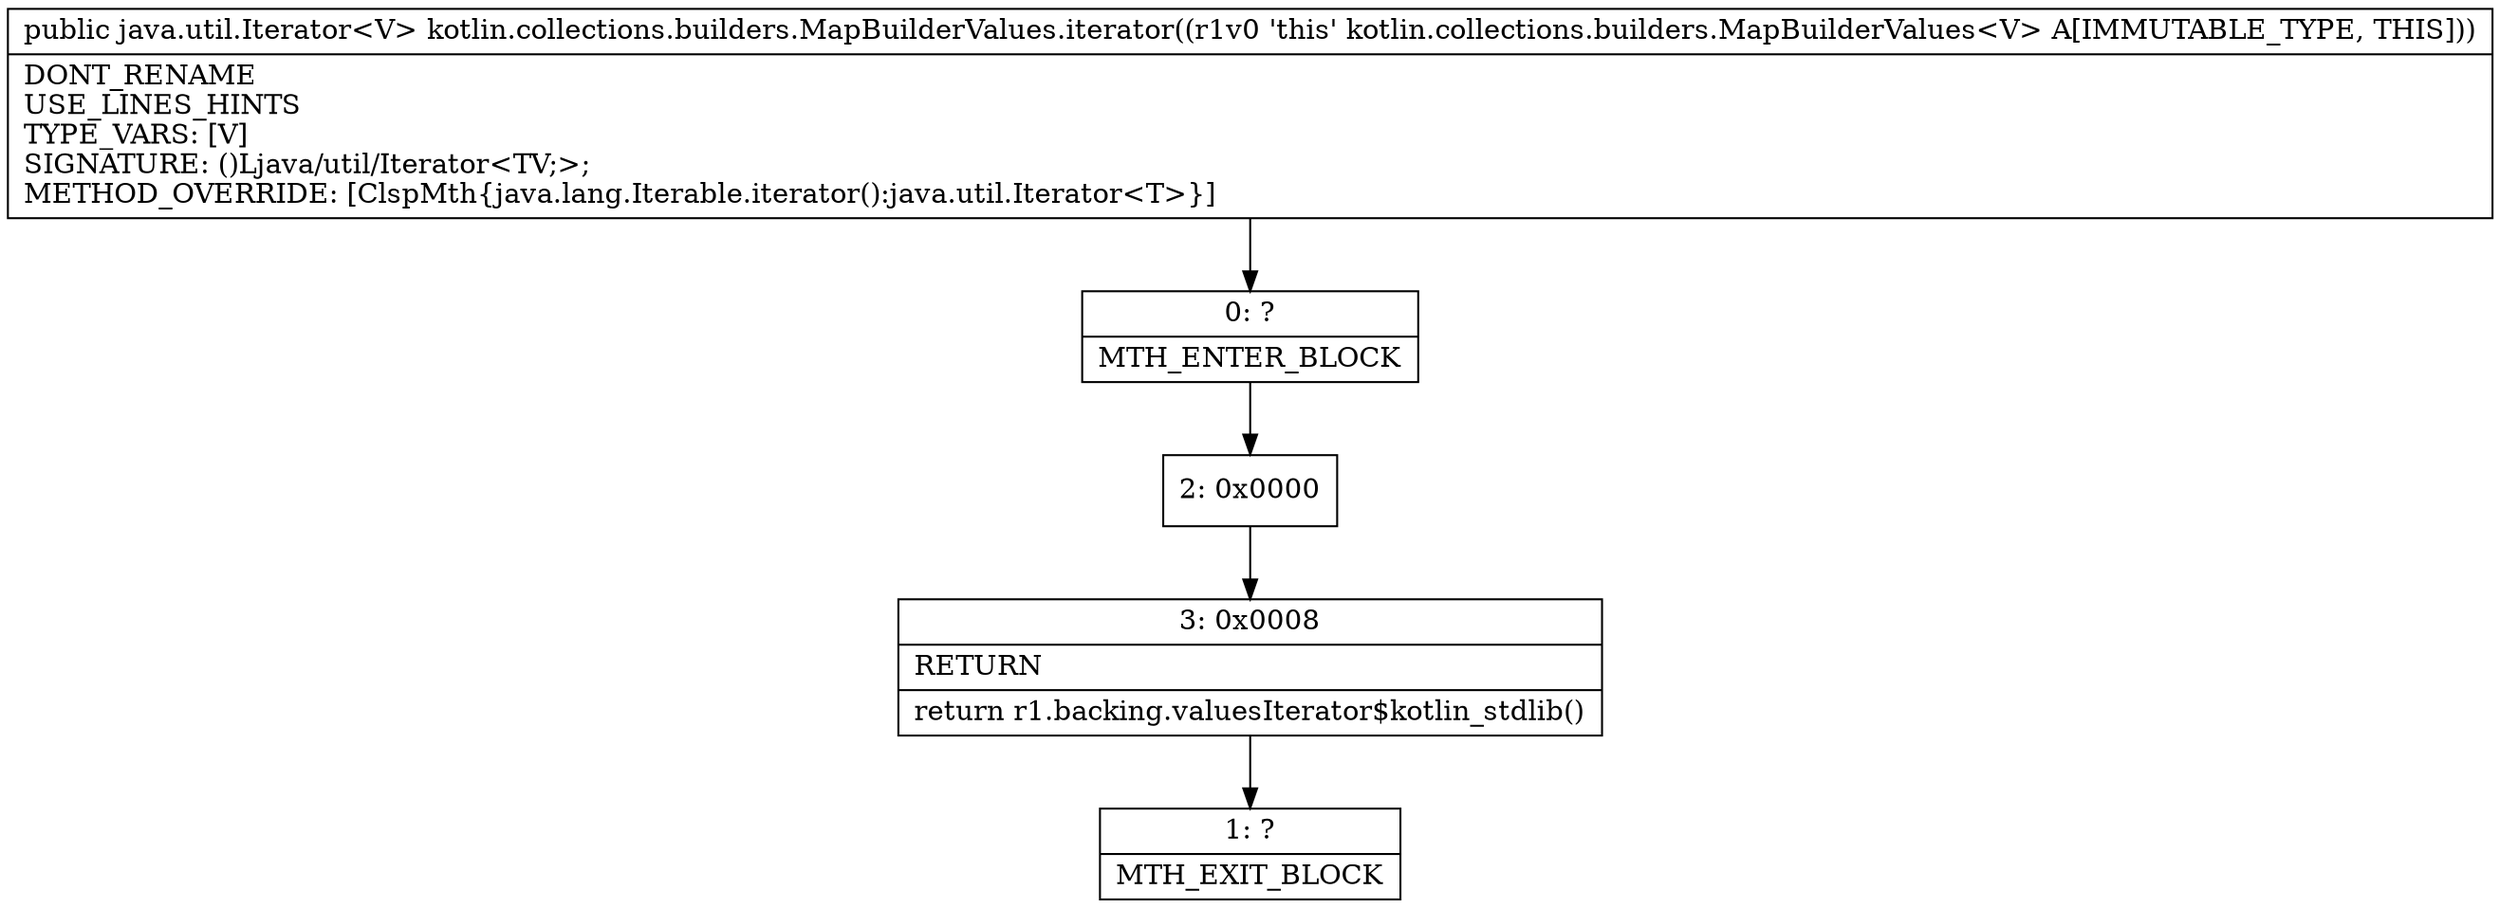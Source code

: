 digraph "CFG forkotlin.collections.builders.MapBuilderValues.iterator()Ljava\/util\/Iterator;" {
Node_0 [shape=record,label="{0\:\ ?|MTH_ENTER_BLOCK\l}"];
Node_2 [shape=record,label="{2\:\ 0x0000}"];
Node_3 [shape=record,label="{3\:\ 0x0008|RETURN\l|return r1.backing.valuesIterator$kotlin_stdlib()\l}"];
Node_1 [shape=record,label="{1\:\ ?|MTH_EXIT_BLOCK\l}"];
MethodNode[shape=record,label="{public java.util.Iterator\<V\> kotlin.collections.builders.MapBuilderValues.iterator((r1v0 'this' kotlin.collections.builders.MapBuilderValues\<V\> A[IMMUTABLE_TYPE, THIS]))  | DONT_RENAME\lUSE_LINES_HINTS\lTYPE_VARS: [V]\lSIGNATURE: ()Ljava\/util\/Iterator\<TV;\>;\lMETHOD_OVERRIDE: [ClspMth\{java.lang.Iterable.iterator():java.util.Iterator\<T\>\}]\l}"];
MethodNode -> Node_0;Node_0 -> Node_2;
Node_2 -> Node_3;
Node_3 -> Node_1;
}

